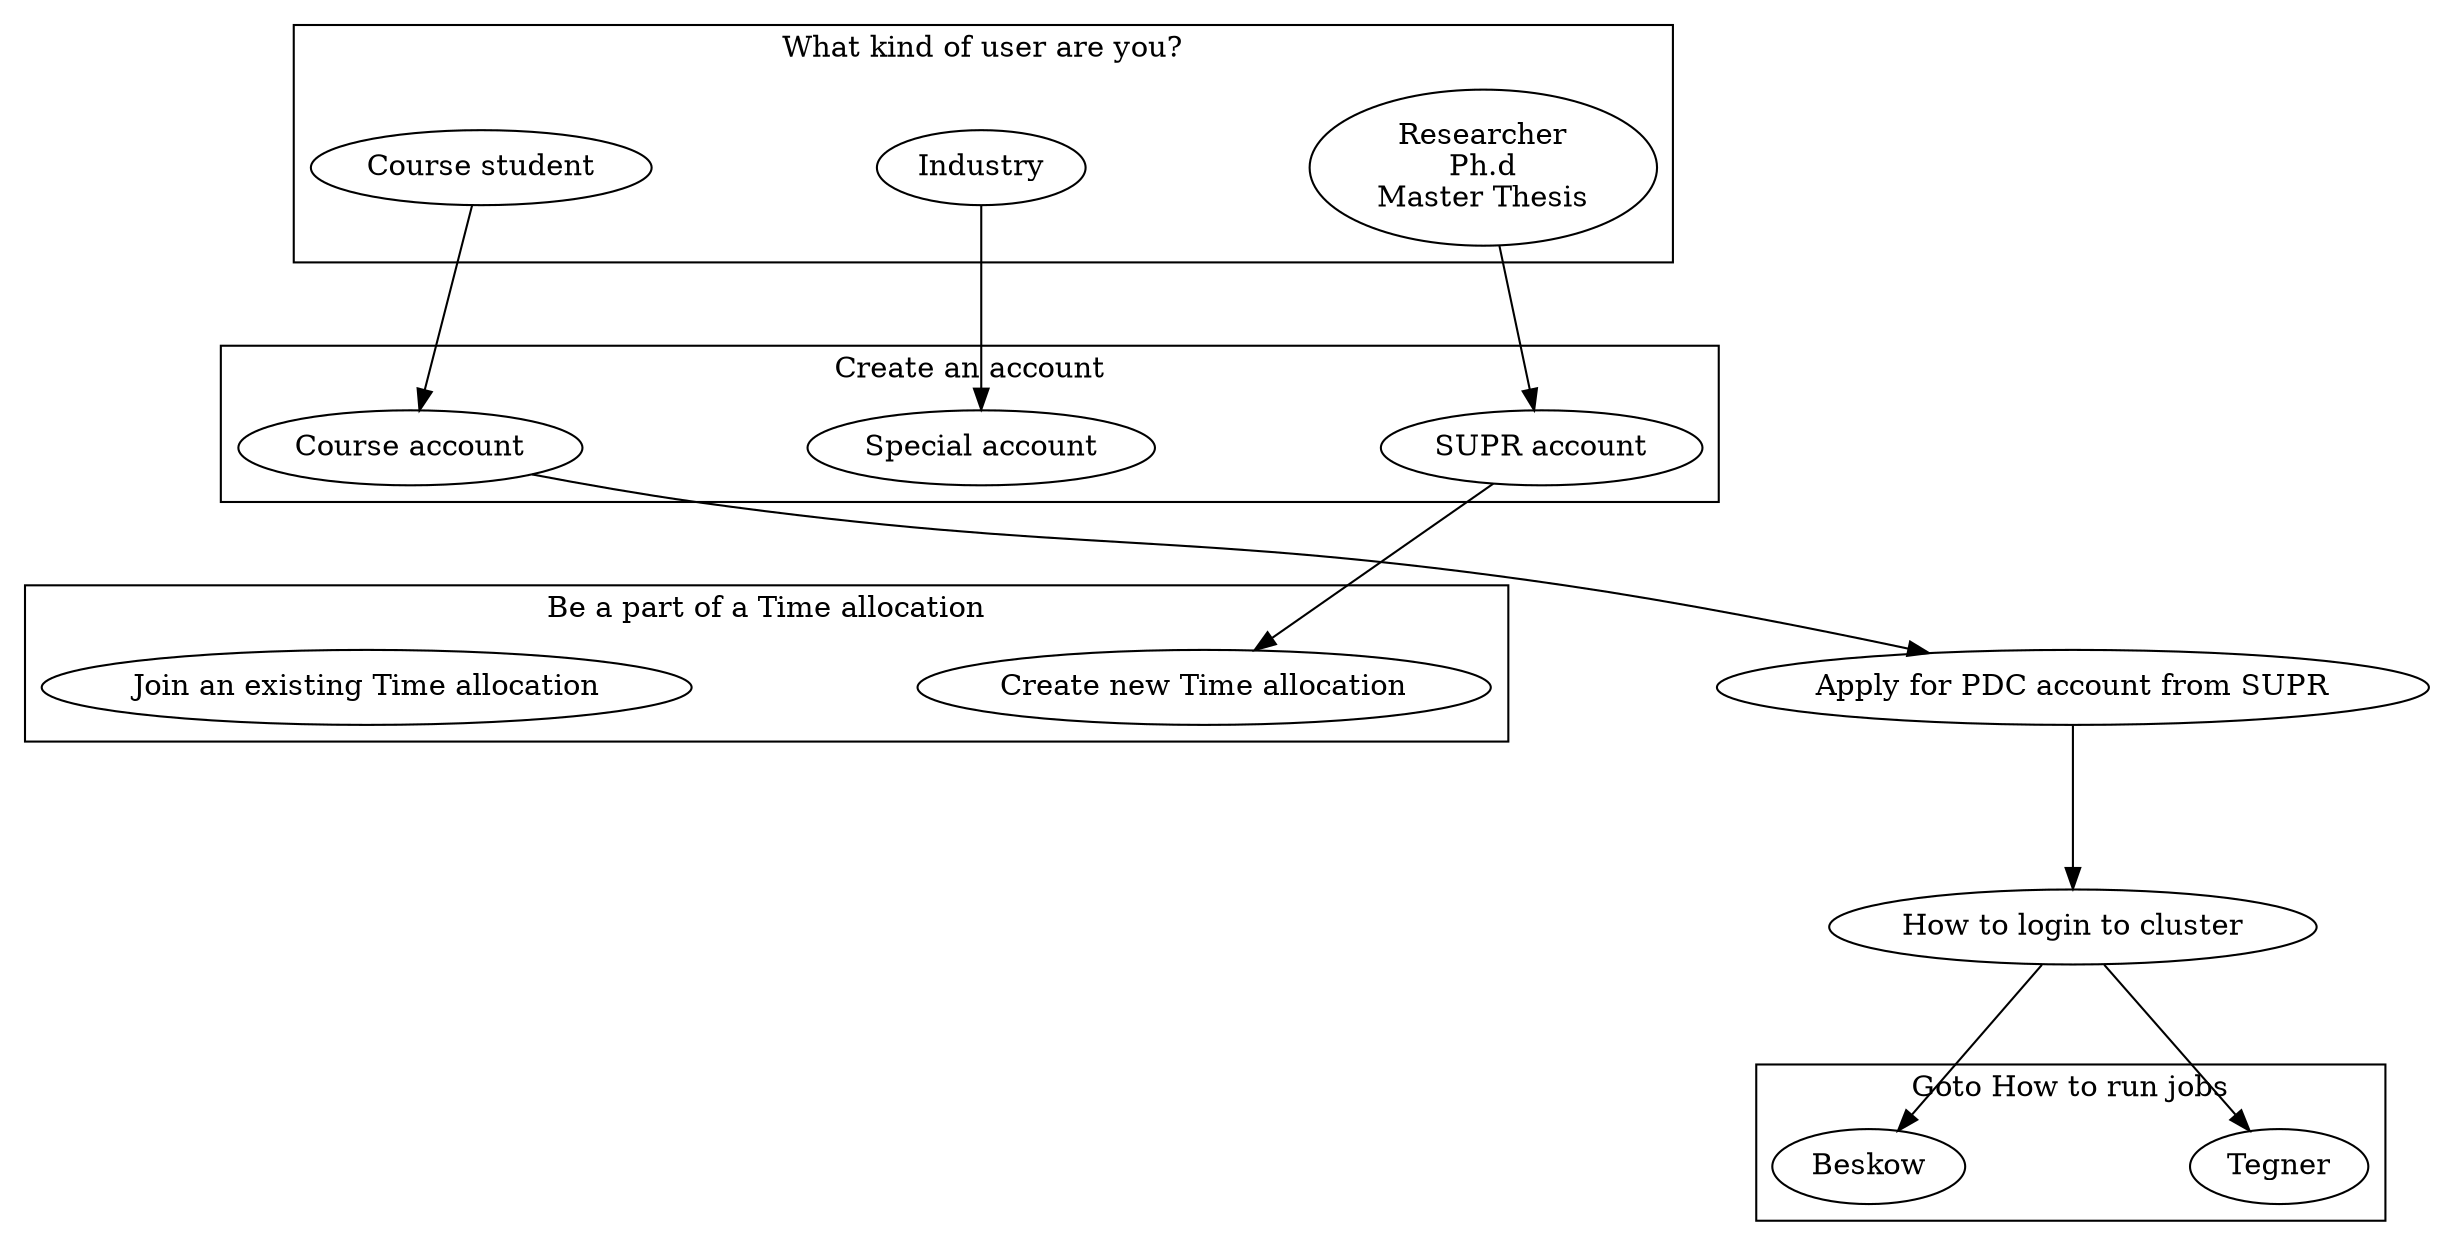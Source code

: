 digraph {
	nodesep=1.5
	 ranksep=1.1
	
	subgraph cluster_0 {
		label="What kind of user are you?"
		Researcher[label="Researcher\nPh.d\nMaster Thesis"]
		Industry[label="Industry"]
		Student[label="Course student"]
	}

	subgraph cluster_1 {
		label="Create an account"
		SUPR[label="SUPR account"]
		Course[label="Course account"]
		Special[label="Special account"]
	}
	Researcher -> SUPR[label=""];
	Student -> Course[label=""];
	Industry -> Special[label=""];

	subgraph cluster_2 {
		label="Be a part of a Time allocation"
                New[label="Create new Time allocation"]
		Join[label="Join an existing Time allocation"]	
	}
	SUPR->New[ltail=cluster_1,lhead=cluster_2];

	Login[label="How to login to cluster"];
	
	SUPRPDC[label="Apply for PDC account from SUPR"];
	
	subgraph cluster_3 {
		label="Goto How to run jobs"
		Tegner;
		Beskow;
		}

	Course->SUPRPDC[ltail=cluster_1];	
	SUPRPDC->Login[ltail=cluster_2];
	Login ->Tegner[lhead=cluster_3];
	Login ->Beskow[lhead=cluster_3];
	
	
}
